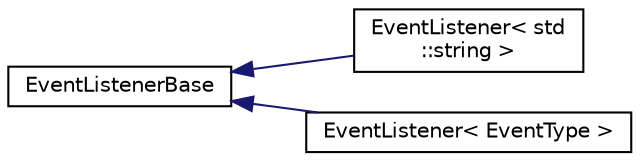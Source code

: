 digraph "Graphical Class Hierarchy"
{
 // LATEX_PDF_SIZE
  edge [fontname="Helvetica",fontsize="10",labelfontname="Helvetica",labelfontsize="10"];
  node [fontname="Helvetica",fontsize="10",shape=record];
  rankdir="LR";
  Node0 [label="EventListenerBase",height=0.2,width=0.4,color="black", fillcolor="white", style="filled",URL="$d1/d42/classEventListenerBase.html",tooltip="unified base class for templatized EventListeners"];
  Node0 -> Node1 [dir="back",color="midnightblue",fontsize="10",style="solid",fontname="Helvetica"];
  Node1 [label="EventListener\< std\l::string \>",height=0.2,width=0.4,color="black", fillcolor="white", style="filled",URL="$dc/d36/classEventListener.html",tooltip=" "];
  Node0 -> Node2 [dir="back",color="midnightblue",fontsize="10",style="solid",fontname="Helvetica"];
  Node2 [label="EventListener\< EventType \>",height=0.2,width=0.4,color="black", fillcolor="white", style="filled",URL="$dc/d36/classEventListener.html",tooltip="Event Listener that listens for a specific kind of event."];
}
